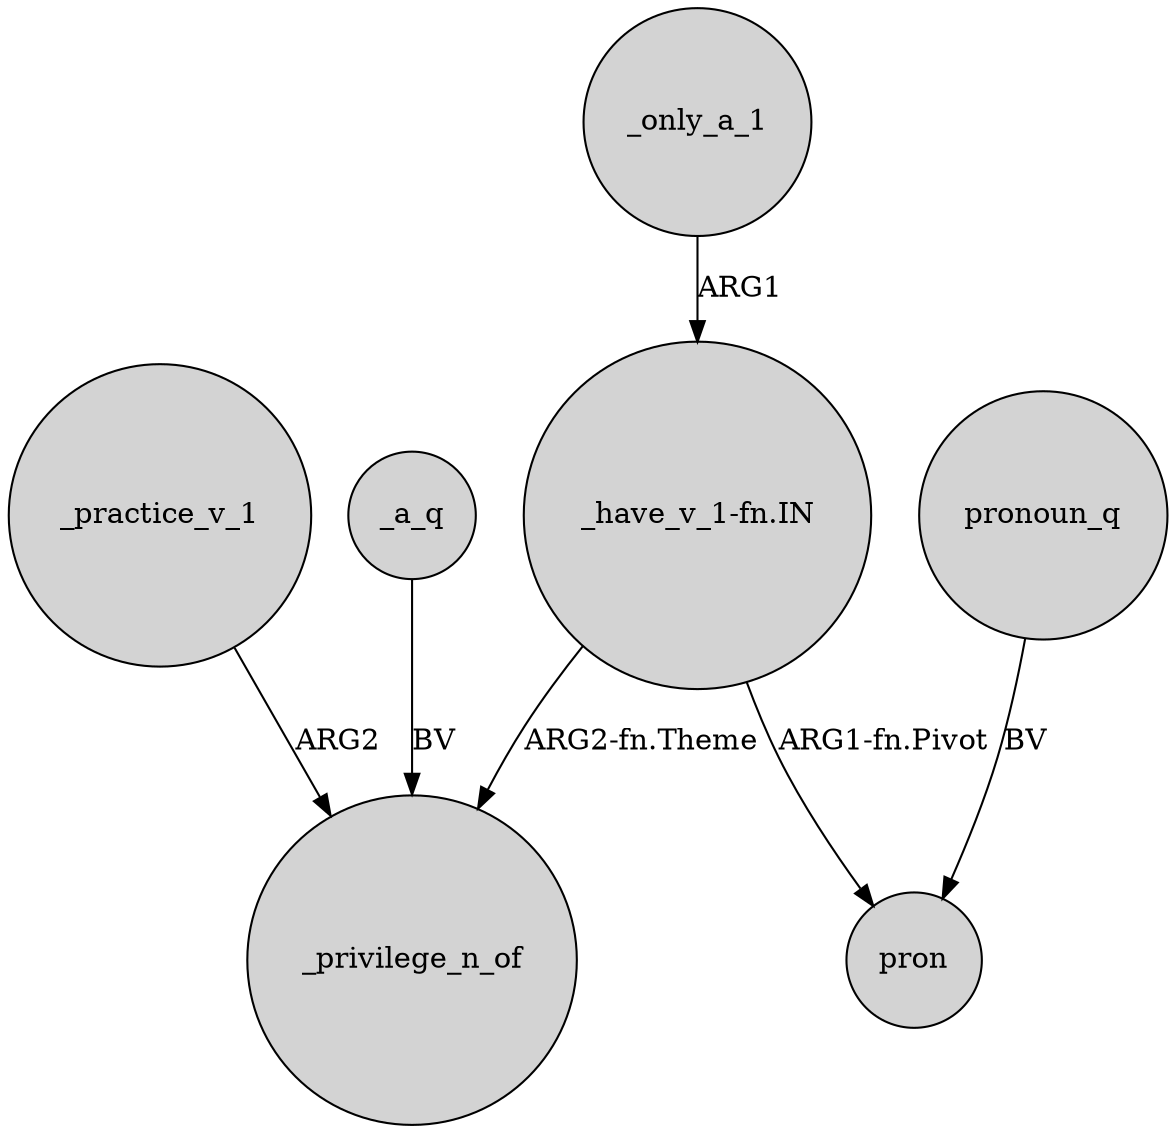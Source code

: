 digraph {
	node [shape=circle style=filled]
	"_have_v_1-fn.IN" -> _privilege_n_of [label="ARG2-fn.Theme"]
	_practice_v_1 -> _privilege_n_of [label=ARG2]
	_a_q -> _privilege_n_of [label=BV]
	"_have_v_1-fn.IN" -> pron [label="ARG1-fn.Pivot"]
	_only_a_1 -> "_have_v_1-fn.IN" [label=ARG1]
	pronoun_q -> pron [label=BV]
}
